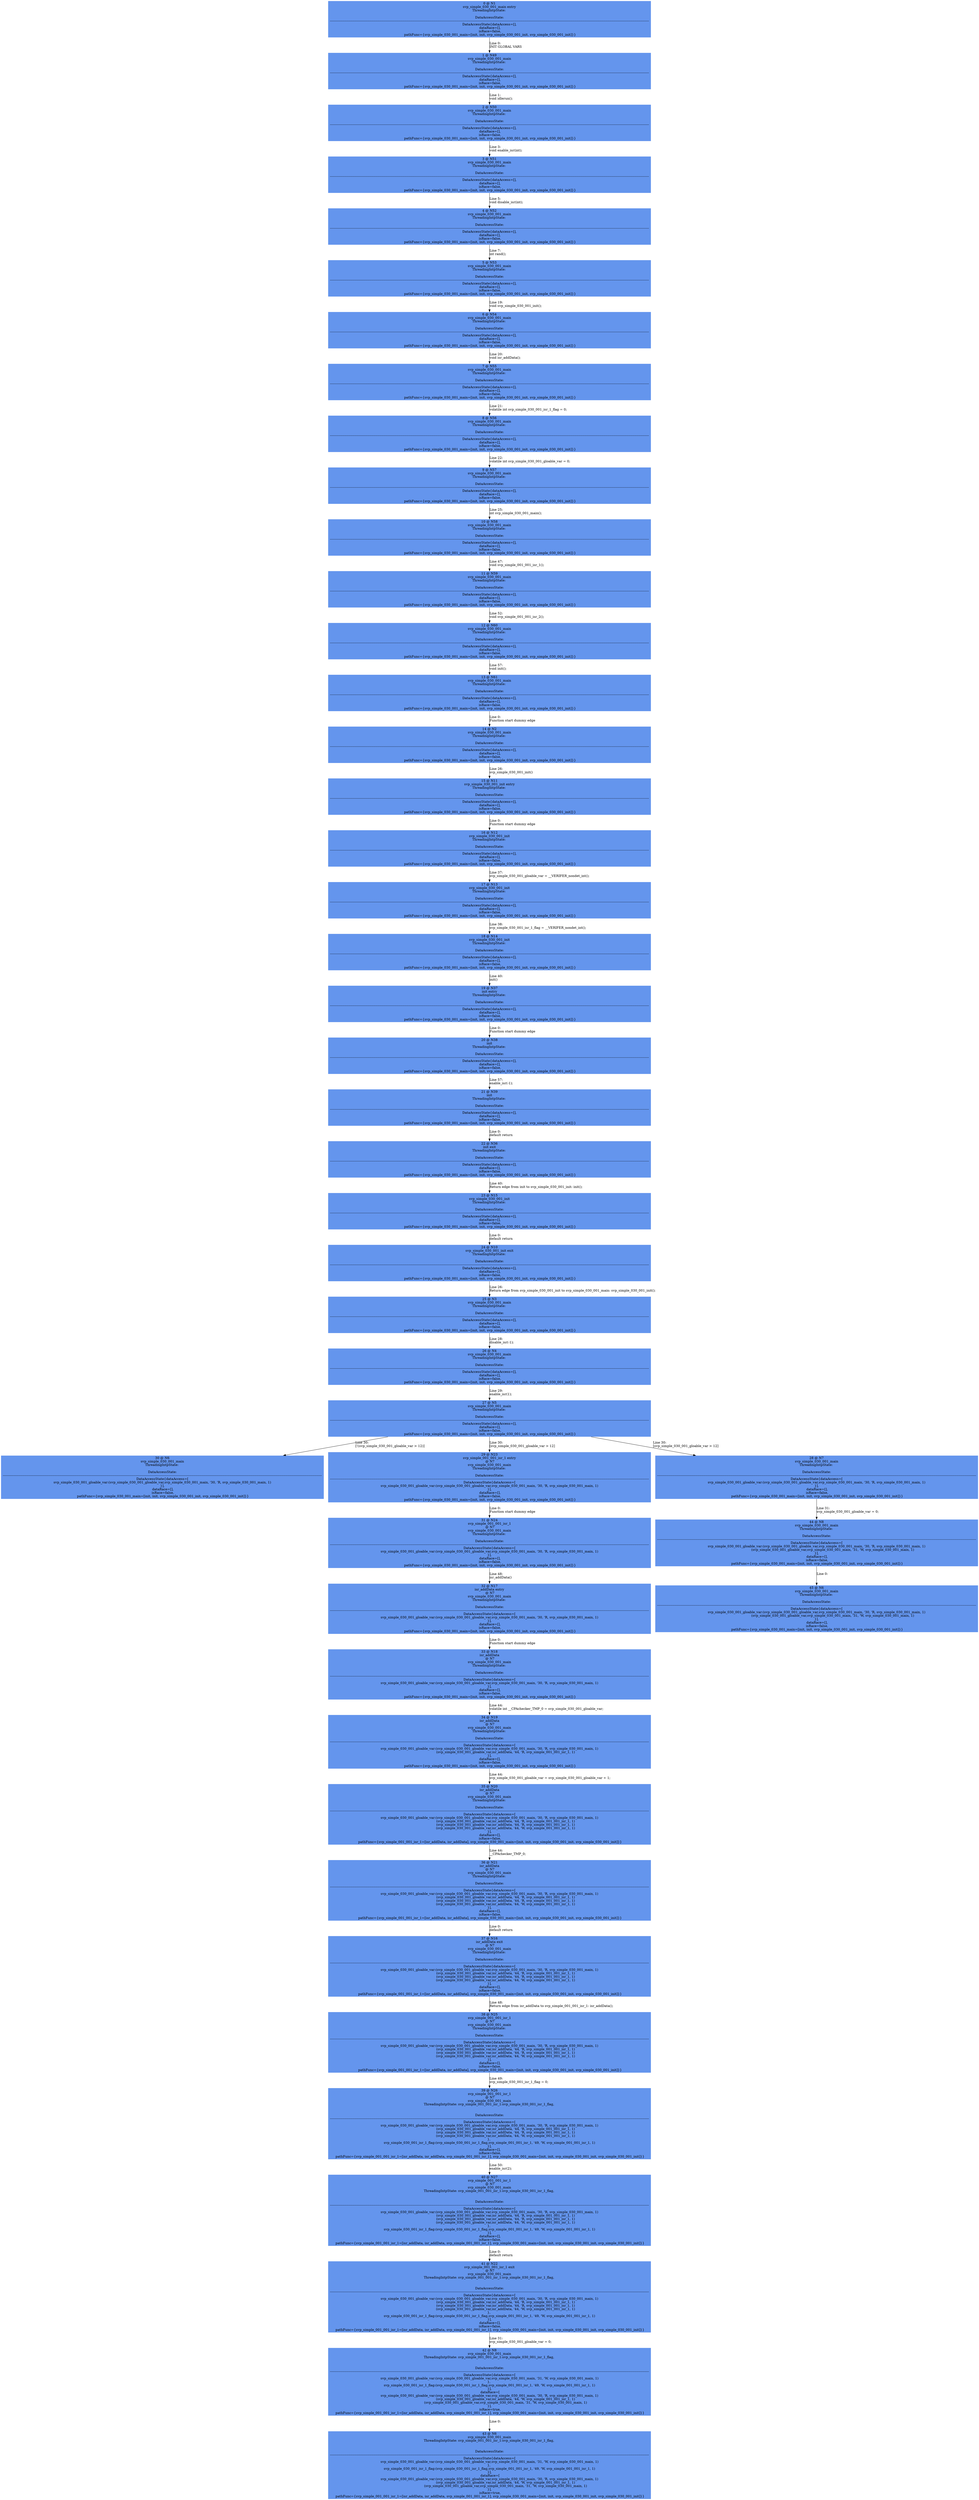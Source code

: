 digraph ARG {
node [style="filled" shape="box" color="white"]
0 [fillcolor="cornflowerblue" label="0 @ N1\nsvp_simple_030_001_main entry\nThreadingIntpState: \n\n DataAccessState: \n--------------------------------------------------------------------------------------------------------------------------------------------------------------------------------------------------------------------------------------------------------------------------------------------------------------------\nDataAccessState{dataAccess=[],\n dataRace=[],\n isRace=false,\n pathFunc={svp_simple_030_001_main=[init, init, svp_simple_030_001_init, svp_simple_030_001_init]}}\n" id="0"]
1 [fillcolor="cornflowerblue" label="1 @ N49\nsvp_simple_030_001_main\nThreadingIntpState: \n\n DataAccessState: \n--------------------------------------------------------------------------------------------------------------------------------------------------------------------------------------------------------------------------------------------------------------------------------------------------------------------\nDataAccessState{dataAccess=[],\n dataRace=[],\n isRace=false,\n pathFunc={svp_simple_030_001_main=[init, init, svp_simple_030_001_init, svp_simple_030_001_init]}}\n" id="1"]
2 [fillcolor="cornflowerblue" label="2 @ N50\nsvp_simple_030_001_main\nThreadingIntpState: \n\n DataAccessState: \n--------------------------------------------------------------------------------------------------------------------------------------------------------------------------------------------------------------------------------------------------------------------------------------------------------------------\nDataAccessState{dataAccess=[],\n dataRace=[],\n isRace=false,\n pathFunc={svp_simple_030_001_main=[init, init, svp_simple_030_001_init, svp_simple_030_001_init]}}\n" id="2"]
3 [fillcolor="cornflowerblue" label="3 @ N51\nsvp_simple_030_001_main\nThreadingIntpState: \n\n DataAccessState: \n--------------------------------------------------------------------------------------------------------------------------------------------------------------------------------------------------------------------------------------------------------------------------------------------------------------------\nDataAccessState{dataAccess=[],\n dataRace=[],\n isRace=false,\n pathFunc={svp_simple_030_001_main=[init, init, svp_simple_030_001_init, svp_simple_030_001_init]}}\n" id="3"]
4 [fillcolor="cornflowerblue" label="4 @ N52\nsvp_simple_030_001_main\nThreadingIntpState: \n\n DataAccessState: \n--------------------------------------------------------------------------------------------------------------------------------------------------------------------------------------------------------------------------------------------------------------------------------------------------------------------\nDataAccessState{dataAccess=[],\n dataRace=[],\n isRace=false,\n pathFunc={svp_simple_030_001_main=[init, init, svp_simple_030_001_init, svp_simple_030_001_init]}}\n" id="4"]
5 [fillcolor="cornflowerblue" label="5 @ N53\nsvp_simple_030_001_main\nThreadingIntpState: \n\n DataAccessState: \n--------------------------------------------------------------------------------------------------------------------------------------------------------------------------------------------------------------------------------------------------------------------------------------------------------------------\nDataAccessState{dataAccess=[],\n dataRace=[],\n isRace=false,\n pathFunc={svp_simple_030_001_main=[init, init, svp_simple_030_001_init, svp_simple_030_001_init]}}\n" id="5"]
6 [fillcolor="cornflowerblue" label="6 @ N54\nsvp_simple_030_001_main\nThreadingIntpState: \n\n DataAccessState: \n--------------------------------------------------------------------------------------------------------------------------------------------------------------------------------------------------------------------------------------------------------------------------------------------------------------------\nDataAccessState{dataAccess=[],\n dataRace=[],\n isRace=false,\n pathFunc={svp_simple_030_001_main=[init, init, svp_simple_030_001_init, svp_simple_030_001_init]}}\n" id="6"]
7 [fillcolor="cornflowerblue" label="7 @ N55\nsvp_simple_030_001_main\nThreadingIntpState: \n\n DataAccessState: \n--------------------------------------------------------------------------------------------------------------------------------------------------------------------------------------------------------------------------------------------------------------------------------------------------------------------\nDataAccessState{dataAccess=[],\n dataRace=[],\n isRace=false,\n pathFunc={svp_simple_030_001_main=[init, init, svp_simple_030_001_init, svp_simple_030_001_init]}}\n" id="7"]
8 [fillcolor="cornflowerblue" label="8 @ N56\nsvp_simple_030_001_main\nThreadingIntpState: \n\n DataAccessState: \n--------------------------------------------------------------------------------------------------------------------------------------------------------------------------------------------------------------------------------------------------------------------------------------------------------------------\nDataAccessState{dataAccess=[],\n dataRace=[],\n isRace=false,\n pathFunc={svp_simple_030_001_main=[init, init, svp_simple_030_001_init, svp_simple_030_001_init]}}\n" id="8"]
9 [fillcolor="cornflowerblue" label="9 @ N57\nsvp_simple_030_001_main\nThreadingIntpState: \n\n DataAccessState: \n--------------------------------------------------------------------------------------------------------------------------------------------------------------------------------------------------------------------------------------------------------------------------------------------------------------------\nDataAccessState{dataAccess=[],\n dataRace=[],\n isRace=false,\n pathFunc={svp_simple_030_001_main=[init, init, svp_simple_030_001_init, svp_simple_030_001_init]}}\n" id="9"]
10 [fillcolor="cornflowerblue" label="10 @ N58\nsvp_simple_030_001_main\nThreadingIntpState: \n\n DataAccessState: \n--------------------------------------------------------------------------------------------------------------------------------------------------------------------------------------------------------------------------------------------------------------------------------------------------------------------\nDataAccessState{dataAccess=[],\n dataRace=[],\n isRace=false,\n pathFunc={svp_simple_030_001_main=[init, init, svp_simple_030_001_init, svp_simple_030_001_init]}}\n" id="10"]
11 [fillcolor="cornflowerblue" label="11 @ N59\nsvp_simple_030_001_main\nThreadingIntpState: \n\n DataAccessState: \n--------------------------------------------------------------------------------------------------------------------------------------------------------------------------------------------------------------------------------------------------------------------------------------------------------------------\nDataAccessState{dataAccess=[],\n dataRace=[],\n isRace=false,\n pathFunc={svp_simple_030_001_main=[init, init, svp_simple_030_001_init, svp_simple_030_001_init]}}\n" id="11"]
12 [fillcolor="cornflowerblue" label="12 @ N60\nsvp_simple_030_001_main\nThreadingIntpState: \n\n DataAccessState: \n--------------------------------------------------------------------------------------------------------------------------------------------------------------------------------------------------------------------------------------------------------------------------------------------------------------------\nDataAccessState{dataAccess=[],\n dataRace=[],\n isRace=false,\n pathFunc={svp_simple_030_001_main=[init, init, svp_simple_030_001_init, svp_simple_030_001_init]}}\n" id="12"]
13 [fillcolor="cornflowerblue" label="13 @ N61\nsvp_simple_030_001_main\nThreadingIntpState: \n\n DataAccessState: \n--------------------------------------------------------------------------------------------------------------------------------------------------------------------------------------------------------------------------------------------------------------------------------------------------------------------\nDataAccessState{dataAccess=[],\n dataRace=[],\n isRace=false,\n pathFunc={svp_simple_030_001_main=[init, init, svp_simple_030_001_init, svp_simple_030_001_init]}}\n" id="13"]
14 [fillcolor="cornflowerblue" label="14 @ N2\nsvp_simple_030_001_main\nThreadingIntpState: \n\n DataAccessState: \n--------------------------------------------------------------------------------------------------------------------------------------------------------------------------------------------------------------------------------------------------------------------------------------------------------------------\nDataAccessState{dataAccess=[],\n dataRace=[],\n isRace=false,\n pathFunc={svp_simple_030_001_main=[init, init, svp_simple_030_001_init, svp_simple_030_001_init]}}\n" id="14"]
15 [fillcolor="cornflowerblue" label="15 @ N11\nsvp_simple_030_001_init entry\nThreadingIntpState: \n\n DataAccessState: \n--------------------------------------------------------------------------------------------------------------------------------------------------------------------------------------------------------------------------------------------------------------------------------------------------------------------\nDataAccessState{dataAccess=[],\n dataRace=[],\n isRace=false,\n pathFunc={svp_simple_030_001_main=[init, init, svp_simple_030_001_init, svp_simple_030_001_init]}}\n" id="15"]
16 [fillcolor="cornflowerblue" label="16 @ N12\nsvp_simple_030_001_init\nThreadingIntpState: \n\n DataAccessState: \n--------------------------------------------------------------------------------------------------------------------------------------------------------------------------------------------------------------------------------------------------------------------------------------------------------------------\nDataAccessState{dataAccess=[],\n dataRace=[],\n isRace=false,\n pathFunc={svp_simple_030_001_main=[init, init, svp_simple_030_001_init, svp_simple_030_001_init]}}\n" id="16"]
17 [fillcolor="cornflowerblue" label="17 @ N13\nsvp_simple_030_001_init\nThreadingIntpState: \n\n DataAccessState: \n--------------------------------------------------------------------------------------------------------------------------------------------------------------------------------------------------------------------------------------------------------------------------------------------------------------------\nDataAccessState{dataAccess=[],\n dataRace=[],\n isRace=false,\n pathFunc={svp_simple_030_001_main=[init, init, svp_simple_030_001_init, svp_simple_030_001_init]}}\n" id="17"]
18 [fillcolor="cornflowerblue" label="18 @ N14\nsvp_simple_030_001_init\nThreadingIntpState: \n\n DataAccessState: \n--------------------------------------------------------------------------------------------------------------------------------------------------------------------------------------------------------------------------------------------------------------------------------------------------------------------\nDataAccessState{dataAccess=[],\n dataRace=[],\n isRace=false,\n pathFunc={svp_simple_030_001_main=[init, init, svp_simple_030_001_init, svp_simple_030_001_init]}}\n" id="18"]
19 [fillcolor="cornflowerblue" label="19 @ N37\ninit entry\nThreadingIntpState: \n\n DataAccessState: \n--------------------------------------------------------------------------------------------------------------------------------------------------------------------------------------------------------------------------------------------------------------------------------------------------------------------\nDataAccessState{dataAccess=[],\n dataRace=[],\n isRace=false,\n pathFunc={svp_simple_030_001_main=[init, init, svp_simple_030_001_init, svp_simple_030_001_init]}}\n" id="19"]
20 [fillcolor="cornflowerblue" label="20 @ N38\ninit\nThreadingIntpState: \n\n DataAccessState: \n--------------------------------------------------------------------------------------------------------------------------------------------------------------------------------------------------------------------------------------------------------------------------------------------------------------------\nDataAccessState{dataAccess=[],\n dataRace=[],\n isRace=false,\n pathFunc={svp_simple_030_001_main=[init, init, svp_simple_030_001_init, svp_simple_030_001_init]}}\n" id="20"]
21 [fillcolor="cornflowerblue" label="21 @ N39\ninit\nThreadingIntpState: \n\n DataAccessState: \n--------------------------------------------------------------------------------------------------------------------------------------------------------------------------------------------------------------------------------------------------------------------------------------------------------------------\nDataAccessState{dataAccess=[],\n dataRace=[],\n isRace=false,\n pathFunc={svp_simple_030_001_main=[init, init, svp_simple_030_001_init, svp_simple_030_001_init]}}\n" id="21"]
22 [fillcolor="cornflowerblue" label="22 @ N36\ninit exit\nThreadingIntpState: \n\n DataAccessState: \n--------------------------------------------------------------------------------------------------------------------------------------------------------------------------------------------------------------------------------------------------------------------------------------------------------------------\nDataAccessState{dataAccess=[],\n dataRace=[],\n isRace=false,\n pathFunc={svp_simple_030_001_main=[init, init, svp_simple_030_001_init, svp_simple_030_001_init]}}\n" id="22"]
23 [fillcolor="cornflowerblue" label="23 @ N15\nsvp_simple_030_001_init\nThreadingIntpState: \n\n DataAccessState: \n--------------------------------------------------------------------------------------------------------------------------------------------------------------------------------------------------------------------------------------------------------------------------------------------------------------------\nDataAccessState{dataAccess=[],\n dataRace=[],\n isRace=false,\n pathFunc={svp_simple_030_001_main=[init, init, svp_simple_030_001_init, svp_simple_030_001_init]}}\n" id="23"]
24 [fillcolor="cornflowerblue" label="24 @ N10\nsvp_simple_030_001_init exit\nThreadingIntpState: \n\n DataAccessState: \n--------------------------------------------------------------------------------------------------------------------------------------------------------------------------------------------------------------------------------------------------------------------------------------------------------------------\nDataAccessState{dataAccess=[],\n dataRace=[],\n isRace=false,\n pathFunc={svp_simple_030_001_main=[init, init, svp_simple_030_001_init, svp_simple_030_001_init]}}\n" id="24"]
25 [fillcolor="cornflowerblue" label="25 @ N3\nsvp_simple_030_001_main\nThreadingIntpState: \n\n DataAccessState: \n--------------------------------------------------------------------------------------------------------------------------------------------------------------------------------------------------------------------------------------------------------------------------------------------------------------------\nDataAccessState{dataAccess=[],\n dataRace=[],\n isRace=false,\n pathFunc={svp_simple_030_001_main=[init, init, svp_simple_030_001_init, svp_simple_030_001_init]}}\n" id="25"]
26 [fillcolor="cornflowerblue" label="26 @ N4\nsvp_simple_030_001_main\nThreadingIntpState: \n\n DataAccessState: \n--------------------------------------------------------------------------------------------------------------------------------------------------------------------------------------------------------------------------------------------------------------------------------------------------------------------\nDataAccessState{dataAccess=[],\n dataRace=[],\n isRace=false,\n pathFunc={svp_simple_030_001_main=[init, init, svp_simple_030_001_init, svp_simple_030_001_init]}}\n" id="26"]
27 [fillcolor="cornflowerblue" label="27 @ N5\nsvp_simple_030_001_main\nThreadingIntpState: \n\n DataAccessState: \n--------------------------------------------------------------------------------------------------------------------------------------------------------------------------------------------------------------------------------------------------------------------------------------------------------------------\nDataAccessState{dataAccess=[],\n dataRace=[],\n isRace=false,\n pathFunc={svp_simple_030_001_main=[init, init, svp_simple_030_001_init, svp_simple_030_001_init]}}\n" id="27"]
30 [fillcolor="cornflowerblue" label="30 @ N6\nsvp_simple_030_001_main\nThreadingIntpState: \n\n DataAccessState: \n--------------------------------------------------------------------------------------------------------------------------------------------------------------------------------------------------------------------------------------------------------------------------------------------------------------------\nDataAccessState{dataAccess=[\nsvp_simple_030_001_gloable_var:(svp_simple_030_001_gloable_var,svp_simple_030_001_main, '30, 'R, svp_simple_030_001_main, 1)\n}],\n dataRace=[],\n isRace=false,\n pathFunc={svp_simple_030_001_main=[init, init, svp_simple_030_001_init, svp_simple_030_001_init]}}\n" id="30"]
29 [fillcolor="cornflowerblue" label="29 @ N23\nsvp_simple_001_001_isr_1 entry\n @ N7\nsvp_simple_030_001_main\nThreadingIntpState: \n\n DataAccessState: \n--------------------------------------------------------------------------------------------------------------------------------------------------------------------------------------------------------------------------------------------------------------------------------------------------------------------\nDataAccessState{dataAccess=[\nsvp_simple_030_001_gloable_var:(svp_simple_030_001_gloable_var,svp_simple_030_001_main, '30, 'R, svp_simple_030_001_main, 1)\n}],\n dataRace=[],\n isRace=false,\n pathFunc={svp_simple_030_001_main=[init, init, svp_simple_030_001_init, svp_simple_030_001_init]}}\n" id="29"]
31 [fillcolor="cornflowerblue" label="31 @ N24\nsvp_simple_001_001_isr_1\n @ N7\nsvp_simple_030_001_main\nThreadingIntpState: \n\n DataAccessState: \n--------------------------------------------------------------------------------------------------------------------------------------------------------------------------------------------------------------------------------------------------------------------------------------------------------------------\nDataAccessState{dataAccess=[\nsvp_simple_030_001_gloable_var:(svp_simple_030_001_gloable_var,svp_simple_030_001_main, '30, 'R, svp_simple_030_001_main, 1)\n}],\n dataRace=[],\n isRace=false,\n pathFunc={svp_simple_030_001_main=[init, init, svp_simple_030_001_init, svp_simple_030_001_init]}}\n" id="31"]
32 [fillcolor="cornflowerblue" label="32 @ N17\nisr_addData entry\n @ N7\nsvp_simple_030_001_main\nThreadingIntpState: \n\n DataAccessState: \n--------------------------------------------------------------------------------------------------------------------------------------------------------------------------------------------------------------------------------------------------------------------------------------------------------------------\nDataAccessState{dataAccess=[\nsvp_simple_030_001_gloable_var:(svp_simple_030_001_gloable_var,svp_simple_030_001_main, '30, 'R, svp_simple_030_001_main, 1)\n}],\n dataRace=[],\n isRace=false,\n pathFunc={svp_simple_030_001_main=[init, init, svp_simple_030_001_init, svp_simple_030_001_init]}}\n" id="32"]
33 [fillcolor="cornflowerblue" label="33 @ N18\nisr_addData\n @ N7\nsvp_simple_030_001_main\nThreadingIntpState: \n\n DataAccessState: \n--------------------------------------------------------------------------------------------------------------------------------------------------------------------------------------------------------------------------------------------------------------------------------------------------------------------\nDataAccessState{dataAccess=[\nsvp_simple_030_001_gloable_var:(svp_simple_030_001_gloable_var,svp_simple_030_001_main, '30, 'R, svp_simple_030_001_main, 1)\n}],\n dataRace=[],\n isRace=false,\n pathFunc={svp_simple_030_001_main=[init, init, svp_simple_030_001_init, svp_simple_030_001_init]}}\n" id="33"]
34 [fillcolor="cornflowerblue" label="34 @ N19\nisr_addData\n @ N7\nsvp_simple_030_001_main\nThreadingIntpState: \n\n DataAccessState: \n--------------------------------------------------------------------------------------------------------------------------------------------------------------------------------------------------------------------------------------------------------------------------------------------------------------------\nDataAccessState{dataAccess=[\nsvp_simple_030_001_gloable_var:(svp_simple_030_001_gloable_var,svp_simple_030_001_main, '30, 'R, svp_simple_030_001_main, 1)\n                               (svp_simple_030_001_gloable_var,isr_addData, '44, 'R, svp_simple_001_001_isr_1, 1)\n}],\n dataRace=[],\n isRace=false,\n pathFunc={svp_simple_030_001_main=[init, init, svp_simple_030_001_init, svp_simple_030_001_init]}}\n" id="34"]
35 [fillcolor="cornflowerblue" label="35 @ N20\nisr_addData\n @ N7\nsvp_simple_030_001_main\nThreadingIntpState: \n\n DataAccessState: \n--------------------------------------------------------------------------------------------------------------------------------------------------------------------------------------------------------------------------------------------------------------------------------------------------------------------\nDataAccessState{dataAccess=[\nsvp_simple_030_001_gloable_var:(svp_simple_030_001_gloable_var,svp_simple_030_001_main, '30, 'R, svp_simple_030_001_main, 1)\n                               (svp_simple_030_001_gloable_var,isr_addData, '44, 'R, svp_simple_001_001_isr_1, 1)\n                               (svp_simple_030_001_gloable_var,isr_addData, '44, 'R, svp_simple_001_001_isr_1, 1)\n                               (svp_simple_030_001_gloable_var,isr_addData, '44, 'W, svp_simple_001_001_isr_1, 1)\n}],\n dataRace=[],\n isRace=false,\n pathFunc={svp_simple_001_001_isr_1=[isr_addData, isr_addData], svp_simple_030_001_main=[init, init, svp_simple_030_001_init, svp_simple_030_001_init]}}\n" id="35"]
36 [fillcolor="cornflowerblue" label="36 @ N21\nisr_addData\n @ N7\nsvp_simple_030_001_main\nThreadingIntpState: \n\n DataAccessState: \n--------------------------------------------------------------------------------------------------------------------------------------------------------------------------------------------------------------------------------------------------------------------------------------------------------------------\nDataAccessState{dataAccess=[\nsvp_simple_030_001_gloable_var:(svp_simple_030_001_gloable_var,svp_simple_030_001_main, '30, 'R, svp_simple_030_001_main, 1)\n                               (svp_simple_030_001_gloable_var,isr_addData, '44, 'R, svp_simple_001_001_isr_1, 1)\n                               (svp_simple_030_001_gloable_var,isr_addData, '44, 'R, svp_simple_001_001_isr_1, 1)\n                               (svp_simple_030_001_gloable_var,isr_addData, '44, 'W, svp_simple_001_001_isr_1, 1)\n}],\n dataRace=[],\n isRace=false,\n pathFunc={svp_simple_001_001_isr_1=[isr_addData, isr_addData], svp_simple_030_001_main=[init, init, svp_simple_030_001_init, svp_simple_030_001_init]}}\n" id="36"]
37 [fillcolor="cornflowerblue" label="37 @ N16\nisr_addData exit\n @ N7\nsvp_simple_030_001_main\nThreadingIntpState: \n\n DataAccessState: \n--------------------------------------------------------------------------------------------------------------------------------------------------------------------------------------------------------------------------------------------------------------------------------------------------------------------\nDataAccessState{dataAccess=[\nsvp_simple_030_001_gloable_var:(svp_simple_030_001_gloable_var,svp_simple_030_001_main, '30, 'R, svp_simple_030_001_main, 1)\n                               (svp_simple_030_001_gloable_var,isr_addData, '44, 'R, svp_simple_001_001_isr_1, 1)\n                               (svp_simple_030_001_gloable_var,isr_addData, '44, 'R, svp_simple_001_001_isr_1, 1)\n                               (svp_simple_030_001_gloable_var,isr_addData, '44, 'W, svp_simple_001_001_isr_1, 1)\n}],\n dataRace=[],\n isRace=false,\n pathFunc={svp_simple_001_001_isr_1=[isr_addData, isr_addData], svp_simple_030_001_main=[init, init, svp_simple_030_001_init, svp_simple_030_001_init]}}\n" id="37"]
38 [fillcolor="cornflowerblue" label="38 @ N25\nsvp_simple_001_001_isr_1\n @ N7\nsvp_simple_030_001_main\nThreadingIntpState: \n\n DataAccessState: \n--------------------------------------------------------------------------------------------------------------------------------------------------------------------------------------------------------------------------------------------------------------------------------------------------------------------\nDataAccessState{dataAccess=[\nsvp_simple_030_001_gloable_var:(svp_simple_030_001_gloable_var,svp_simple_030_001_main, '30, 'R, svp_simple_030_001_main, 1)\n                               (svp_simple_030_001_gloable_var,isr_addData, '44, 'R, svp_simple_001_001_isr_1, 1)\n                               (svp_simple_030_001_gloable_var,isr_addData, '44, 'R, svp_simple_001_001_isr_1, 1)\n                               (svp_simple_030_001_gloable_var,isr_addData, '44, 'W, svp_simple_001_001_isr_1, 1)\n}],\n dataRace=[],\n isRace=false,\n pathFunc={svp_simple_001_001_isr_1=[isr_addData, isr_addData], svp_simple_030_001_main=[init, init, svp_simple_030_001_init, svp_simple_030_001_init]}}\n" id="38"]
39 [fillcolor="cornflowerblue" label="39 @ N26\nsvp_simple_001_001_isr_1\n @ N7\nsvp_simple_030_001_main\nThreadingIntpState: svp_simple_001_001_isr_1:svp_simple_030_001_isr_1_flag, \n\n\n DataAccessState: \n--------------------------------------------------------------------------------------------------------------------------------------------------------------------------------------------------------------------------------------------------------------------------------------------------------------------\nDataAccessState{dataAccess=[\nsvp_simple_030_001_gloable_var:(svp_simple_030_001_gloable_var,svp_simple_030_001_main, '30, 'R, svp_simple_030_001_main, 1)\n                               (svp_simple_030_001_gloable_var,isr_addData, '44, 'R, svp_simple_001_001_isr_1, 1)\n                               (svp_simple_030_001_gloable_var,isr_addData, '44, 'R, svp_simple_001_001_isr_1, 1)\n                               (svp_simple_030_001_gloable_var,isr_addData, '44, 'W, svp_simple_001_001_isr_1, 1)\n}, \nsvp_simple_030_001_isr_1_flag:(svp_simple_030_001_isr_1_flag,svp_simple_001_001_isr_1, '49, 'W, svp_simple_001_001_isr_1, 1)\n}],\n dataRace=[],\n isRace=false,\n pathFunc={svp_simple_001_001_isr_1=[isr_addData, isr_addData, svp_simple_001_001_isr_1], svp_simple_030_001_main=[init, init, svp_simple_030_001_init, svp_simple_030_001_init]}}\n" id="39"]
40 [fillcolor="cornflowerblue" label="40 @ N27\nsvp_simple_001_001_isr_1\n @ N7\nsvp_simple_030_001_main\nThreadingIntpState: svp_simple_001_001_isr_1:svp_simple_030_001_isr_1_flag, \n\n\n DataAccessState: \n--------------------------------------------------------------------------------------------------------------------------------------------------------------------------------------------------------------------------------------------------------------------------------------------------------------------\nDataAccessState{dataAccess=[\nsvp_simple_030_001_gloable_var:(svp_simple_030_001_gloable_var,svp_simple_030_001_main, '30, 'R, svp_simple_030_001_main, 1)\n                               (svp_simple_030_001_gloable_var,isr_addData, '44, 'R, svp_simple_001_001_isr_1, 1)\n                               (svp_simple_030_001_gloable_var,isr_addData, '44, 'R, svp_simple_001_001_isr_1, 1)\n                               (svp_simple_030_001_gloable_var,isr_addData, '44, 'W, svp_simple_001_001_isr_1, 1)\n}, \nsvp_simple_030_001_isr_1_flag:(svp_simple_030_001_isr_1_flag,svp_simple_001_001_isr_1, '49, 'W, svp_simple_001_001_isr_1, 1)\n}],\n dataRace=[],\n isRace=false,\n pathFunc={svp_simple_001_001_isr_1=[isr_addData, isr_addData, svp_simple_001_001_isr_1], svp_simple_030_001_main=[init, init, svp_simple_030_001_init, svp_simple_030_001_init]}}\n" id="40"]
41 [fillcolor="cornflowerblue" label="41 @ N22\nsvp_simple_001_001_isr_1 exit\n @ N7\nsvp_simple_030_001_main\nThreadingIntpState: svp_simple_001_001_isr_1:svp_simple_030_001_isr_1_flag, \n\n\n DataAccessState: \n--------------------------------------------------------------------------------------------------------------------------------------------------------------------------------------------------------------------------------------------------------------------------------------------------------------------\nDataAccessState{dataAccess=[\nsvp_simple_030_001_gloable_var:(svp_simple_030_001_gloable_var,svp_simple_030_001_main, '30, 'R, svp_simple_030_001_main, 1)\n                               (svp_simple_030_001_gloable_var,isr_addData, '44, 'R, svp_simple_001_001_isr_1, 1)\n                               (svp_simple_030_001_gloable_var,isr_addData, '44, 'R, svp_simple_001_001_isr_1, 1)\n                               (svp_simple_030_001_gloable_var,isr_addData, '44, 'W, svp_simple_001_001_isr_1, 1)\n}, \nsvp_simple_030_001_isr_1_flag:(svp_simple_030_001_isr_1_flag,svp_simple_001_001_isr_1, '49, 'W, svp_simple_001_001_isr_1, 1)\n}],\n dataRace=[],\n isRace=false,\n pathFunc={svp_simple_001_001_isr_1=[isr_addData, isr_addData, svp_simple_001_001_isr_1], svp_simple_030_001_main=[init, init, svp_simple_030_001_init, svp_simple_030_001_init]}}\n" id="41"]
42 [fillcolor="cornflowerblue" label="42 @ N8\nsvp_simple_030_001_main\nThreadingIntpState: svp_simple_001_001_isr_1:svp_simple_030_001_isr_1_flag, \n\n\n DataAccessState: \n--------------------------------------------------------------------------------------------------------------------------------------------------------------------------------------------------------------------------------------------------------------------------------------------------------------------\nDataAccessState{dataAccess=[\nsvp_simple_030_001_gloable_var:(svp_simple_030_001_gloable_var,svp_simple_030_001_main, '31, 'W, svp_simple_030_001_main, 1)\n}, \nsvp_simple_030_001_isr_1_flag:(svp_simple_030_001_isr_1_flag,svp_simple_001_001_isr_1, '49, 'W, svp_simple_001_001_isr_1, 1)\n}],\n dataRace=[\nsvp_simple_030_001_gloable_var:(svp_simple_030_001_gloable_var,svp_simple_030_001_main, '30, 'R, svp_simple_030_001_main, 1)\n                               (svp_simple_030_001_gloable_var,isr_addData, '44, 'W, svp_simple_001_001_isr_1, 1)\n                               (svp_simple_030_001_gloable_var,svp_simple_030_001_main, '31, 'W, svp_simple_030_001_main, 1)\n}],\n isRace=true,\n pathFunc={svp_simple_001_001_isr_1=[isr_addData, isr_addData, svp_simple_001_001_isr_1], svp_simple_030_001_main=[init, init, svp_simple_030_001_init, svp_simple_030_001_init]}}\n" id="42"]
43 [fillcolor="cornflowerblue" label="43 @ N6\nsvp_simple_030_001_main\nThreadingIntpState: svp_simple_001_001_isr_1:svp_simple_030_001_isr_1_flag, \n\n\n DataAccessState: \n--------------------------------------------------------------------------------------------------------------------------------------------------------------------------------------------------------------------------------------------------------------------------------------------------------------------\nDataAccessState{dataAccess=[\nsvp_simple_030_001_gloable_var:(svp_simple_030_001_gloable_var,svp_simple_030_001_main, '31, 'W, svp_simple_030_001_main, 1)\n}, \nsvp_simple_030_001_isr_1_flag:(svp_simple_030_001_isr_1_flag,svp_simple_001_001_isr_1, '49, 'W, svp_simple_001_001_isr_1, 1)\n}],\n dataRace=[\nsvp_simple_030_001_gloable_var:(svp_simple_030_001_gloable_var,svp_simple_030_001_main, '30, 'R, svp_simple_030_001_main, 1)\n                               (svp_simple_030_001_gloable_var,isr_addData, '44, 'W, svp_simple_001_001_isr_1, 1)\n                               (svp_simple_030_001_gloable_var,svp_simple_030_001_main, '31, 'W, svp_simple_030_001_main, 1)\n}],\n isRace=true,\n pathFunc={svp_simple_001_001_isr_1=[isr_addData, isr_addData, svp_simple_001_001_isr_1], svp_simple_030_001_main=[init, init, svp_simple_030_001_init, svp_simple_030_001_init]}}\n" id="43"]
28 [fillcolor="cornflowerblue" label="28 @ N7\nsvp_simple_030_001_main\nThreadingIntpState: \n\n DataAccessState: \n--------------------------------------------------------------------------------------------------------------------------------------------------------------------------------------------------------------------------------------------------------------------------------------------------------------------\nDataAccessState{dataAccess=[\nsvp_simple_030_001_gloable_var:(svp_simple_030_001_gloable_var,svp_simple_030_001_main, '30, 'R, svp_simple_030_001_main, 1)\n}],\n dataRace=[],\n isRace=false,\n pathFunc={svp_simple_030_001_main=[init, init, svp_simple_030_001_init, svp_simple_030_001_init]}}\n" id="28"]
44 [fillcolor="cornflowerblue" label="44 @ N8\nsvp_simple_030_001_main\nThreadingIntpState: \n\n DataAccessState: \n--------------------------------------------------------------------------------------------------------------------------------------------------------------------------------------------------------------------------------------------------------------------------------------------------------------------\nDataAccessState{dataAccess=[\nsvp_simple_030_001_gloable_var:(svp_simple_030_001_gloable_var,svp_simple_030_001_main, '30, 'R, svp_simple_030_001_main, 1)\n                               (svp_simple_030_001_gloable_var,svp_simple_030_001_main, '31, 'W, svp_simple_030_001_main, 1)\n}],\n dataRace=[],\n isRace=false,\n pathFunc={svp_simple_030_001_main=[init, init, svp_simple_030_001_init, svp_simple_030_001_init]}}\n" id="44"]
45 [fillcolor="cornflowerblue" label="45 @ N6\nsvp_simple_030_001_main\nThreadingIntpState: \n\n DataAccessState: \n--------------------------------------------------------------------------------------------------------------------------------------------------------------------------------------------------------------------------------------------------------------------------------------------------------------------\nDataAccessState{dataAccess=[\nsvp_simple_030_001_gloable_var:(svp_simple_030_001_gloable_var,svp_simple_030_001_main, '30, 'R, svp_simple_030_001_main, 1)\n                               (svp_simple_030_001_gloable_var,svp_simple_030_001_main, '31, 'W, svp_simple_030_001_main, 1)\n}],\n dataRace=[],\n isRace=false,\n pathFunc={svp_simple_030_001_main=[init, init, svp_simple_030_001_init, svp_simple_030_001_init]}}\n" id="45"]
0 -> 1 [label="Line 0: \lINIT GLOBAL VARS\l" id="0 -> 1"]
1 -> 2 [label="Line 1: \lvoid idlerun();\l" id="1 -> 2"]
2 -> 3 [label="Line 3: \lvoid enable_isr(int);\l" id="2 -> 3"]
3 -> 4 [label="Line 5: \lvoid disable_isr(int);\l" id="3 -> 4"]
4 -> 5 [label="Line 7: \lint rand();\l" id="4 -> 5"]
5 -> 6 [label="Line 19: \lvoid svp_simple_030_001_init();\l" id="5 -> 6"]
6 -> 7 [label="Line 20: \lvoid isr_addData();\l" id="6 -> 7"]
7 -> 8 [label="Line 21: \lvolatile int svp_simple_030_001_isr_1_flag = 0;\l" id="7 -> 8"]
8 -> 9 [label="Line 22: \lvolatile int svp_simple_030_001_gloable_var = 0;\l" id="8 -> 9"]
9 -> 10 [label="Line 25: \lint svp_simple_030_001_main();\l" id="9 -> 10"]
10 -> 11 [label="Line 47: \lvoid svp_simple_001_001_isr_1();\l" id="10 -> 11"]
11 -> 12 [label="Line 52: \lvoid svp_simple_001_001_isr_2();\l" id="11 -> 12"]
12 -> 13 [label="Line 57: \lvoid init();\l" id="12 -> 13"]
13 -> 14 [label="Line 0: \lFunction start dummy edge\l" id="13 -> 14"]
14 -> 15 [label="Line 26: \lsvp_simple_030_001_init()\l" id="14 -> 15"]
15 -> 16 [label="Line 0: \lFunction start dummy edge\l" id="15 -> 16"]
16 -> 17 [label="Line 37: \lsvp_simple_030_001_gloable_var = __VERIFER_nondet_int();\l" id="16 -> 17"]
17 -> 18 [label="Line 38: \lsvp_simple_030_001_isr_1_flag = __VERIFER_nondet_int();\l" id="17 -> 18"]
18 -> 19 [label="Line 40: \linit()\l" id="18 -> 19"]
19 -> 20 [label="Line 0: \lFunction start dummy edge\l" id="19 -> 20"]
20 -> 21 [label="Line 57: \lenable_isr(-1);\l" id="20 -> 21"]
21 -> 22 [label="Line 0: \ldefault return\l" id="21 -> 22"]
22 -> 23 [label="Line 40: \lReturn edge from init to svp_simple_030_001_init: init();\l" id="22 -> 23"]
23 -> 24 [label="Line 0: \ldefault return\l" id="23 -> 24"]
24 -> 25 [label="Line 26: \lReturn edge from svp_simple_030_001_init to svp_simple_030_001_main: svp_simple_030_001_init();\l" id="24 -> 25"]
25 -> 26 [label="Line 28: \ldisable_isr(-1);\l" id="25 -> 26"]
26 -> 27 [label="Line 29: \lenable_isr(1);\l" id="26 -> 27"]
27 -> 28 [label="Line 30: \l[svp_simple_030_001_gloable_var > 12]\l" id="27 -> 28"]
27 -> 29 [label="Line 30: \l[svp_simple_030_001_gloable_var > 12]\l" id="27 -> 29"]
27 -> 30 [label="Line 30: \l[!(svp_simple_030_001_gloable_var > 12)]\l" id="27 -> 30"]
29 -> 31 [label="Line 0: \lFunction start dummy edge\l" id="29 -> 31"]
31 -> 32 [label="Line 48: \lisr_addData()\l" id="31 -> 32"]
32 -> 33 [label="Line 0: \lFunction start dummy edge\l" id="32 -> 33"]
33 -> 34 [label="Line 44: \lvolatile int __CPAchecker_TMP_0 = svp_simple_030_001_gloable_var;\l" id="33 -> 34"]
34 -> 35 [label="Line 44: \lsvp_simple_030_001_gloable_var = svp_simple_030_001_gloable_var + 1;\l" id="34 -> 35"]
35 -> 36 [label="Line 44: \l__CPAchecker_TMP_0;\l" id="35 -> 36"]
36 -> 37 [label="Line 0: \ldefault return\l" id="36 -> 37"]
37 -> 38 [label="Line 48: \lReturn edge from isr_addData to svp_simple_001_001_isr_1: isr_addData();\l" id="37 -> 38"]
38 -> 39 [label="Line 49: \lsvp_simple_030_001_isr_1_flag = 0;\l" id="38 -> 39"]
39 -> 40 [label="Line 50: \lenable_isr(2);\l" id="39 -> 40"]
40 -> 41 [label="Line 0: \ldefault return\l" id="40 -> 41"]
41 -> 42 [label="Line 31: \lsvp_simple_030_001_gloable_var = 0;\l" id="41 -> 42"]
42 -> 43 [label="Line 0: \l\l" id="42 -> 43"]
28 -> 44 [label="Line 31: \lsvp_simple_030_001_gloable_var = 0;\l" id="28 -> 44"]
44 -> 45 [label="Line 0: \l\l" id="44 -> 45"]
}

